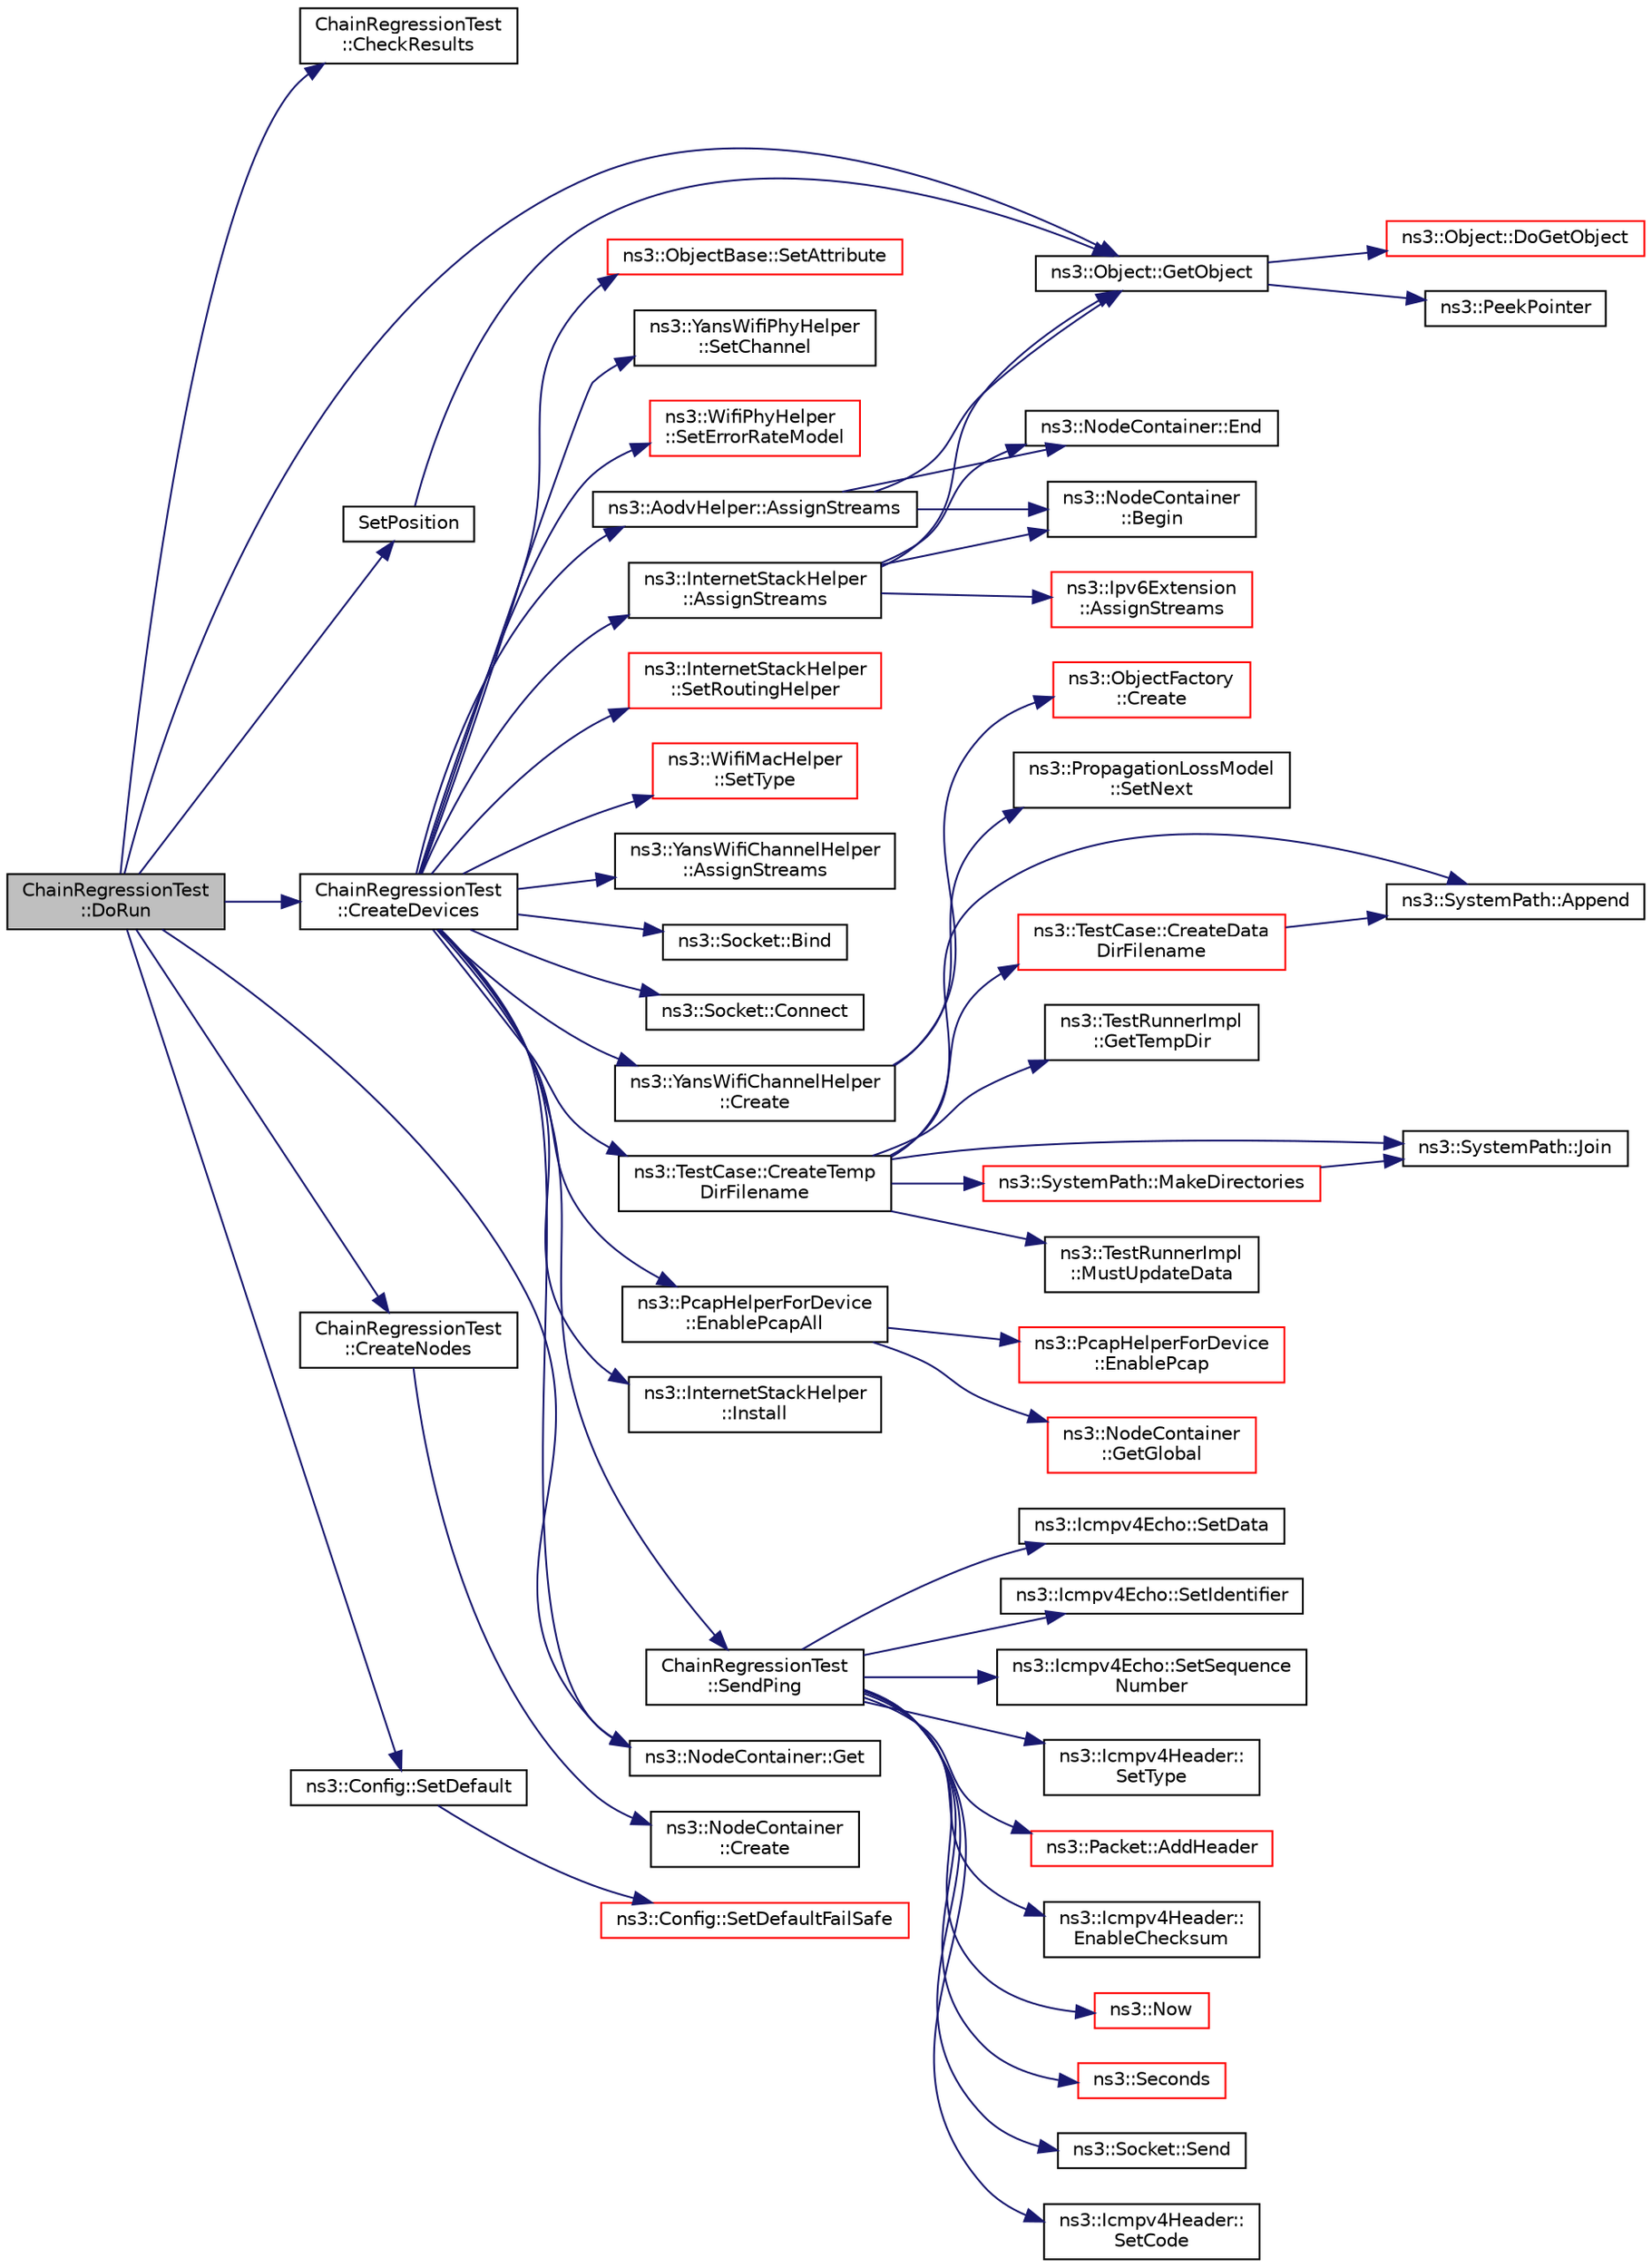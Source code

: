digraph "ChainRegressionTest::DoRun"
{
 // LATEX_PDF_SIZE
  edge [fontname="Helvetica",fontsize="10",labelfontname="Helvetica",labelfontsize="10"];
  node [fontname="Helvetica",fontsize="10",shape=record];
  rankdir="LR";
  Node1 [label="ChainRegressionTest\l::DoRun",height=0.2,width=0.4,color="black", fillcolor="grey75", style="filled", fontcolor="black",tooltip="Go."];
  Node1 -> Node2 [color="midnightblue",fontsize="10",style="solid",fontname="Helvetica"];
  Node2 [label="ChainRegressionTest\l::CheckResults",height=0.2,width=0.4,color="black", fillcolor="white", style="filled",URL="$class_chain_regression_test.html#aa865609268ade23e85e6560912fefb57",tooltip="Compare traces with reference ones."];
  Node1 -> Node3 [color="midnightblue",fontsize="10",style="solid",fontname="Helvetica"];
  Node3 [label="ChainRegressionTest\l::CreateDevices",height=0.2,width=0.4,color="black", fillcolor="white", style="filled",URL="$class_chain_regression_test.html#ae8b1dd906e3d52a223122c63d236bb19",tooltip="Create devices, install TCP/IP stack and applications."];
  Node3 -> Node4 [color="midnightblue",fontsize="10",style="solid",fontname="Helvetica"];
  Node4 [label="ns3::AodvHelper::AssignStreams",height=0.2,width=0.4,color="black", fillcolor="white", style="filled",URL="$classns3_1_1_aodv_helper.html#a478d356b61ddc4a3384bd50153113f74",tooltip="Assign a fixed random variable stream number to the random variables used by this model."];
  Node4 -> Node5 [color="midnightblue",fontsize="10",style="solid",fontname="Helvetica"];
  Node5 [label="ns3::NodeContainer\l::Begin",height=0.2,width=0.4,color="black", fillcolor="white", style="filled",URL="$classns3_1_1_node_container.html#a2bfe1f50688c96e0888b1907e1e2f324",tooltip="Get an iterator which refers to the first Node in the container."];
  Node4 -> Node6 [color="midnightblue",fontsize="10",style="solid",fontname="Helvetica"];
  Node6 [label="ns3::NodeContainer::End",height=0.2,width=0.4,color="black", fillcolor="white", style="filled",URL="$classns3_1_1_node_container.html#a4904853b5d3e86f622a2ef8b4e959e08",tooltip="Get an iterator which indicates past-the-last Node in the container."];
  Node4 -> Node7 [color="midnightblue",fontsize="10",style="solid",fontname="Helvetica"];
  Node7 [label="ns3::Object::GetObject",height=0.2,width=0.4,color="black", fillcolor="white", style="filled",URL="$classns3_1_1_object.html#ad21f5401ff705cd29c37f931ea3afc18",tooltip="Get a pointer to the requested aggregated Object."];
  Node7 -> Node8 [color="midnightblue",fontsize="10",style="solid",fontname="Helvetica"];
  Node8 [label="ns3::Object::DoGetObject",height=0.2,width=0.4,color="red", fillcolor="white", style="filled",URL="$classns3_1_1_object.html#a7c009975f7c0994cb47a69f713745e0a",tooltip="Find an Object of TypeId tid in the aggregates of this Object."];
  Node7 -> Node22 [color="midnightblue",fontsize="10",style="solid",fontname="Helvetica"];
  Node22 [label="ns3::PeekPointer",height=0.2,width=0.4,color="black", fillcolor="white", style="filled",URL="$namespacens3.html#af2a7557fe9afdd98d8f6f8f6e412cf5a",tooltip=" "];
  Node3 -> Node23 [color="midnightblue",fontsize="10",style="solid",fontname="Helvetica"];
  Node23 [label="ns3::InternetStackHelper\l::AssignStreams",height=0.2,width=0.4,color="black", fillcolor="white", style="filled",URL="$classns3_1_1_internet_stack_helper.html#a63c904e832a2f17e036338db4aa2f1b8",tooltip="Assign a fixed random variable stream number to the random variables used by this model."];
  Node23 -> Node24 [color="midnightblue",fontsize="10",style="solid",fontname="Helvetica"];
  Node24 [label="ns3::Ipv6Extension\l::AssignStreams",height=0.2,width=0.4,color="red", fillcolor="white", style="filled",URL="$classns3_1_1_ipv6_extension.html#a2c69eb5dc7b06c5e96acc888a625b43e",tooltip="Assign a fixed random variable stream number to the random variables used by this model."];
  Node23 -> Node5 [color="midnightblue",fontsize="10",style="solid",fontname="Helvetica"];
  Node23 -> Node6 [color="midnightblue",fontsize="10",style="solid",fontname="Helvetica"];
  Node23 -> Node7 [color="midnightblue",fontsize="10",style="solid",fontname="Helvetica"];
  Node3 -> Node32 [color="midnightblue",fontsize="10",style="solid",fontname="Helvetica"];
  Node32 [label="ns3::YansWifiChannelHelper\l::AssignStreams",height=0.2,width=0.4,color="black", fillcolor="white", style="filled",URL="$classns3_1_1_yans_wifi_channel_helper.html#ab409a15cfb8abb5195177625191e2584",tooltip="Assign a fixed random variable stream number to the random variables used by the channel."];
  Node3 -> Node33 [color="midnightblue",fontsize="10",style="solid",fontname="Helvetica"];
  Node33 [label="ns3::Socket::Bind",height=0.2,width=0.4,color="black", fillcolor="white", style="filled",URL="$classns3_1_1_socket.html#ada93439a43de2028b5a8fc6621dad482",tooltip="Allocate a local endpoint for this socket."];
  Node3 -> Node34 [color="midnightblue",fontsize="10",style="solid",fontname="Helvetica"];
  Node34 [label="ns3::Socket::Connect",height=0.2,width=0.4,color="black", fillcolor="white", style="filled",URL="$classns3_1_1_socket.html#a97f08aaf37b8fd7d4b5cad4dfdd4022a",tooltip="Initiate a connection to a remote host."];
  Node3 -> Node35 [color="midnightblue",fontsize="10",style="solid",fontname="Helvetica"];
  Node35 [label="ns3::YansWifiChannelHelper\l::Create",height=0.2,width=0.4,color="black", fillcolor="white", style="filled",URL="$classns3_1_1_yans_wifi_channel_helper.html#a6bb01082fd42806a6b95e6684a4344d4",tooltip=" "];
  Node35 -> Node36 [color="midnightblue",fontsize="10",style="solid",fontname="Helvetica"];
  Node36 [label="ns3::ObjectFactory\l::Create",height=0.2,width=0.4,color="red", fillcolor="white", style="filled",URL="$classns3_1_1_object_factory.html#a52eda277f4aaab54266134ba48102ad7",tooltip="Create an Object instance of the configured TypeId."];
  Node35 -> Node57 [color="midnightblue",fontsize="10",style="solid",fontname="Helvetica"];
  Node57 [label="ns3::PropagationLossModel\l::SetNext",height=0.2,width=0.4,color="black", fillcolor="white", style="filled",URL="$classns3_1_1_propagation_loss_model.html#ac6d627f2eb09daa057de080615ac1013",tooltip="Enables a chain of loss models to act on the signal."];
  Node3 -> Node58 [color="midnightblue",fontsize="10",style="solid",fontname="Helvetica"];
  Node58 [label="ns3::TestCase::CreateTemp\lDirFilename",height=0.2,width=0.4,color="black", fillcolor="white", style="filled",URL="$classns3_1_1_test_case.html#a8a04695a6fb9ba0f89e28e9523963f88",tooltip="Construct the full path to a file in a temporary directory."];
  Node58 -> Node59 [color="midnightblue",fontsize="10",style="solid",fontname="Helvetica"];
  Node59 [label="ns3::SystemPath::Append",height=0.2,width=0.4,color="black", fillcolor="white", style="filled",URL="$group__systempath.html#gaaa5a530cee42c8eda7e4f4523ef7e1cd",tooltip="Join two file system path elements."];
  Node58 -> Node60 [color="midnightblue",fontsize="10",style="solid",fontname="Helvetica"];
  Node60 [label="ns3::TestCase::CreateData\lDirFilename",height=0.2,width=0.4,color="red", fillcolor="white", style="filled",URL="$classns3_1_1_test_case.html#a3e4d216ff392a43418f26bb3e5b0f16d",tooltip="Construct the full path to a file in the data directory."];
  Node60 -> Node59 [color="midnightblue",fontsize="10",style="solid",fontname="Helvetica"];
  Node58 -> Node69 [color="midnightblue",fontsize="10",style="solid",fontname="Helvetica"];
  Node69 [label="ns3::TestRunnerImpl\l::GetTempDir",height=0.2,width=0.4,color="black", fillcolor="white", style="filled",URL="$classns3_1_1_test_runner_impl.html#a413da13d382fe5a9ff0348ab387c950c",tooltip="Get the path to temporary directory."];
  Node58 -> Node64 [color="midnightblue",fontsize="10",style="solid",fontname="Helvetica"];
  Node64 [label="ns3::SystemPath::Join",height=0.2,width=0.4,color="black", fillcolor="white", style="filled",URL="$group__systempath.html#gab3212957e6b4f873ece3c6b8ed746d72",tooltip="Join a list of file system path directories into a single file system path."];
  Node58 -> Node70 [color="midnightblue",fontsize="10",style="solid",fontname="Helvetica"];
  Node70 [label="ns3::SystemPath::MakeDirectories",height=0.2,width=0.4,color="red", fillcolor="white", style="filled",URL="$group__systempath.html#ga9529f7530ba5d513c8811acc15743d24",tooltip="Create all the directories leading to path."];
  Node70 -> Node64 [color="midnightblue",fontsize="10",style="solid",fontname="Helvetica"];
  Node58 -> Node71 [color="midnightblue",fontsize="10",style="solid",fontname="Helvetica"];
  Node71 [label="ns3::TestRunnerImpl\l::MustUpdateData",height=0.2,width=0.4,color="black", fillcolor="white", style="filled",URL="$classns3_1_1_test_runner_impl.html#a20e2c15bf9a8d09147286a0ebfcb6805",tooltip="Check if this run should update the reference data."];
  Node3 -> Node72 [color="midnightblue",fontsize="10",style="solid",fontname="Helvetica"];
  Node72 [label="ns3::PcapHelperForDevice\l::EnablePcapAll",height=0.2,width=0.4,color="black", fillcolor="white", style="filled",URL="$classns3_1_1_pcap_helper_for_device.html#a4ab183a2512120200d4a0e5d8ececd49",tooltip="Enable pcap output on each device (which is of the appropriate type) in the set of all nodes created ..."];
  Node72 -> Node73 [color="midnightblue",fontsize="10",style="solid",fontname="Helvetica"];
  Node73 [label="ns3::PcapHelperForDevice\l::EnablePcap",height=0.2,width=0.4,color="red", fillcolor="white", style="filled",URL="$classns3_1_1_pcap_helper_for_device.html#a74866def9a881aa9d5c5be1225a26722",tooltip="Enable pcap output the indicated net device."];
  Node72 -> Node75 [color="midnightblue",fontsize="10",style="solid",fontname="Helvetica"];
  Node75 [label="ns3::NodeContainer\l::GetGlobal",height=0.2,width=0.4,color="red", fillcolor="white", style="filled",URL="$classns3_1_1_node_container.html#a687e8f9ceb74d0ce3b06591c9f44c9ed",tooltip="Create a NodeContainer that contains a list of all nodes created through NodeContainer::Create() and ..."];
  Node3 -> Node110 [color="midnightblue",fontsize="10",style="solid",fontname="Helvetica"];
  Node110 [label="ns3::NodeContainer::Get",height=0.2,width=0.4,color="black", fillcolor="white", style="filled",URL="$classns3_1_1_node_container.html#aff885e5a6b02ca4a27f5725de647d96e",tooltip="Get the Ptr<Node> stored in this container at a given index."];
  Node3 -> Node111 [color="midnightblue",fontsize="10",style="solid",fontname="Helvetica"];
  Node111 [label="ns3::InternetStackHelper\l::Install",height=0.2,width=0.4,color="black", fillcolor="white", style="filled",URL="$classns3_1_1_internet_stack_helper.html#a10e8d697dcd9153f1da11695cd08e713",tooltip="Aggregate implementations of the ns3::Ipv4, ns3::Ipv6, ns3::Udp, and ns3::Tcp classes onto the provid..."];
  Node3 -> Node112 [color="midnightblue",fontsize="10",style="solid",fontname="Helvetica"];
  Node112 [label="ChainRegressionTest\l::SendPing",height=0.2,width=0.4,color="black", fillcolor="white", style="filled",URL="$class_chain_regression_test.html#a7282b25c193b2b0f237263616b10f251",tooltip="Send one ping."];
  Node112 -> Node113 [color="midnightblue",fontsize="10",style="solid",fontname="Helvetica"];
  Node113 [label="ns3::Packet::AddHeader",height=0.2,width=0.4,color="red", fillcolor="white", style="filled",URL="$classns3_1_1_packet.html#a465108c595a0bc592095cbcab1832ed8",tooltip="Add header to this packet."];
  Node112 -> Node152 [color="midnightblue",fontsize="10",style="solid",fontname="Helvetica"];
  Node152 [label="ns3::Icmpv4Header::\lEnableChecksum",height=0.2,width=0.4,color="black", fillcolor="white", style="filled",URL="$classns3_1_1_icmpv4_header.html#ac4b154ae9b6e2a151a2d0f42a491d3b9",tooltip="Enables ICMP Checksum calculation."];
  Node112 -> Node153 [color="midnightblue",fontsize="10",style="solid",fontname="Helvetica"];
  Node153 [label="ns3::Now",height=0.2,width=0.4,color="red", fillcolor="white", style="filled",URL="$group__simulator.html#gac3635e2e87f7ce316c89290ee1b01d0d",tooltip="create an ns3::Time instance which contains the current simulation time."];
  Node112 -> Node154 [color="midnightblue",fontsize="10",style="solid",fontname="Helvetica"];
  Node154 [label="ns3::Seconds",height=0.2,width=0.4,color="red", fillcolor="white", style="filled",URL="$group__timecivil.html#ga33c34b816f8ff6628e33d5c8e9713b9e",tooltip="Construct a Time in the indicated unit."];
  Node112 -> Node160 [color="midnightblue",fontsize="10",style="solid",fontname="Helvetica"];
  Node160 [label="ns3::Socket::Send",height=0.2,width=0.4,color="black", fillcolor="white", style="filled",URL="$classns3_1_1_socket.html#a036901c8f485fe5b6eab93b7f2ec289d",tooltip="Send data (or dummy data) to the remote host."];
  Node112 -> Node161 [color="midnightblue",fontsize="10",style="solid",fontname="Helvetica"];
  Node161 [label="ns3::Icmpv4Header::\lSetCode",height=0.2,width=0.4,color="black", fillcolor="white", style="filled",URL="$classns3_1_1_icmpv4_header.html#a283ff70177edcb108317263ba2924a5b",tooltip="Set ICMP code."];
  Node112 -> Node162 [color="midnightblue",fontsize="10",style="solid",fontname="Helvetica"];
  Node162 [label="ns3::Icmpv4Echo::SetData",height=0.2,width=0.4,color="black", fillcolor="white", style="filled",URL="$classns3_1_1_icmpv4_echo.html#a5f975e51b5cfd4f48339ddbca214bc0d",tooltip="Set the Echo data."];
  Node112 -> Node163 [color="midnightblue",fontsize="10",style="solid",fontname="Helvetica"];
  Node163 [label="ns3::Icmpv4Echo::SetIdentifier",height=0.2,width=0.4,color="black", fillcolor="white", style="filled",URL="$classns3_1_1_icmpv4_echo.html#a4d465f33a95a05c6485d5b3524a20e2a",tooltip="Set the Echo identifier."];
  Node112 -> Node164 [color="midnightblue",fontsize="10",style="solid",fontname="Helvetica"];
  Node164 [label="ns3::Icmpv4Echo::SetSequence\lNumber",height=0.2,width=0.4,color="black", fillcolor="white", style="filled",URL="$classns3_1_1_icmpv4_echo.html#acb08fd7a4a626ed59528d0e2a3b50feb",tooltip="Set the Echo sequence number."];
  Node112 -> Node165 [color="midnightblue",fontsize="10",style="solid",fontname="Helvetica"];
  Node165 [label="ns3::Icmpv4Header::\lSetType",height=0.2,width=0.4,color="black", fillcolor="white", style="filled",URL="$classns3_1_1_icmpv4_header.html#a48c46557787fac004f0de959294ad959",tooltip="Set ICMP type."];
  Node3 -> Node166 [color="midnightblue",fontsize="10",style="solid",fontname="Helvetica"];
  Node166 [label="ns3::ObjectBase::SetAttribute",height=0.2,width=0.4,color="red", fillcolor="white", style="filled",URL="$classns3_1_1_object_base.html#ac60245d3ea4123bbc9b1d391f1f6592f",tooltip="Set a single attribute, raising fatal errors if unsuccessful."];
  Node3 -> Node167 [color="midnightblue",fontsize="10",style="solid",fontname="Helvetica"];
  Node167 [label="ns3::YansWifiPhyHelper\l::SetChannel",height=0.2,width=0.4,color="black", fillcolor="white", style="filled",URL="$classns3_1_1_yans_wifi_phy_helper.html#ad2e9a27587dd4ff320435c93cc2676de",tooltip=" "];
  Node3 -> Node168 [color="midnightblue",fontsize="10",style="solid",fontname="Helvetica"];
  Node168 [label="ns3::WifiPhyHelper\l::SetErrorRateModel",height=0.2,width=0.4,color="red", fillcolor="white", style="filled",URL="$classns3_1_1_wifi_phy_helper.html#a219d3ae5881842aa42ea341b985ce114",tooltip=" "];
  Node3 -> Node175 [color="midnightblue",fontsize="10",style="solid",fontname="Helvetica"];
  Node175 [label="ns3::InternetStackHelper\l::SetRoutingHelper",height=0.2,width=0.4,color="red", fillcolor="white", style="filled",URL="$classns3_1_1_internet_stack_helper.html#a3e382c02df022dec79952a7eca8cd5ba",tooltip=" "];
  Node3 -> Node177 [color="midnightblue",fontsize="10",style="solid",fontname="Helvetica"];
  Node177 [label="ns3::WifiMacHelper\l::SetType",height=0.2,width=0.4,color="red", fillcolor="white", style="filled",URL="$classns3_1_1_wifi_mac_helper.html#a382d8df76a1dd7007179d1963b4b6bc6",tooltip=" "];
  Node1 -> Node178 [color="midnightblue",fontsize="10",style="solid",fontname="Helvetica"];
  Node178 [label="ChainRegressionTest\l::CreateNodes",height=0.2,width=0.4,color="black", fillcolor="white", style="filled",URL="$class_chain_regression_test.html#a3e368f839e9527ba7bde784258c31792",tooltip="Create test topology."];
  Node178 -> Node179 [color="midnightblue",fontsize="10",style="solid",fontname="Helvetica"];
  Node179 [label="ns3::NodeContainer\l::Create",height=0.2,width=0.4,color="black", fillcolor="white", style="filled",URL="$classns3_1_1_node_container.html#a787f059e2813e8b951cc6914d11dfe69",tooltip="Create n nodes and append pointers to them to the end of this NodeContainer."];
  Node1 -> Node110 [color="midnightblue",fontsize="10",style="solid",fontname="Helvetica"];
  Node1 -> Node7 [color="midnightblue",fontsize="10",style="solid",fontname="Helvetica"];
  Node1 -> Node180 [color="midnightblue",fontsize="10",style="solid",fontname="Helvetica"];
  Node180 [label="ns3::Config::SetDefault",height=0.2,width=0.4,color="black", fillcolor="white", style="filled",URL="$group__config.html#ga2e7882df849d8ba4aaad31c934c40c06",tooltip=" "];
  Node180 -> Node181 [color="midnightblue",fontsize="10",style="solid",fontname="Helvetica"];
  Node181 [label="ns3::Config::SetDefaultFailSafe",height=0.2,width=0.4,color="red", fillcolor="white", style="filled",URL="$group__config.html#gaf35c9ecdf51c959f397e973f9335de54",tooltip=" "];
  Node1 -> Node186 [color="midnightblue",fontsize="10",style="solid",fontname="Helvetica"];
  Node186 [label="SetPosition",height=0.2,width=0.4,color="black", fillcolor="white", style="filled",URL="$wifi-ap_8cc.html#aac02abe91b3e5592e31bc0f7d844bf4d",tooltip=" "];
  Node186 -> Node7 [color="midnightblue",fontsize="10",style="solid",fontname="Helvetica"];
}
